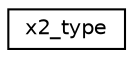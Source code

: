 digraph "Graphical Class Hierarchy"
{
 // INTERACTIVE_SVG=YES
 // LATEX_PDF_SIZE
  edge [fontname="Helvetica",fontsize="10",labelfontname="Helvetica",labelfontsize="10"];
  node [fontname="Helvetica",fontsize="10",shape=record];
  rankdir="LR";
  Node0 [label="x2_type",height=0.2,width=0.4,color="black", fillcolor="white", style="filled",URL="$structxgrid__mod_1_1x2__type.html",tooltip="Private type for exchange grid data."];
}
